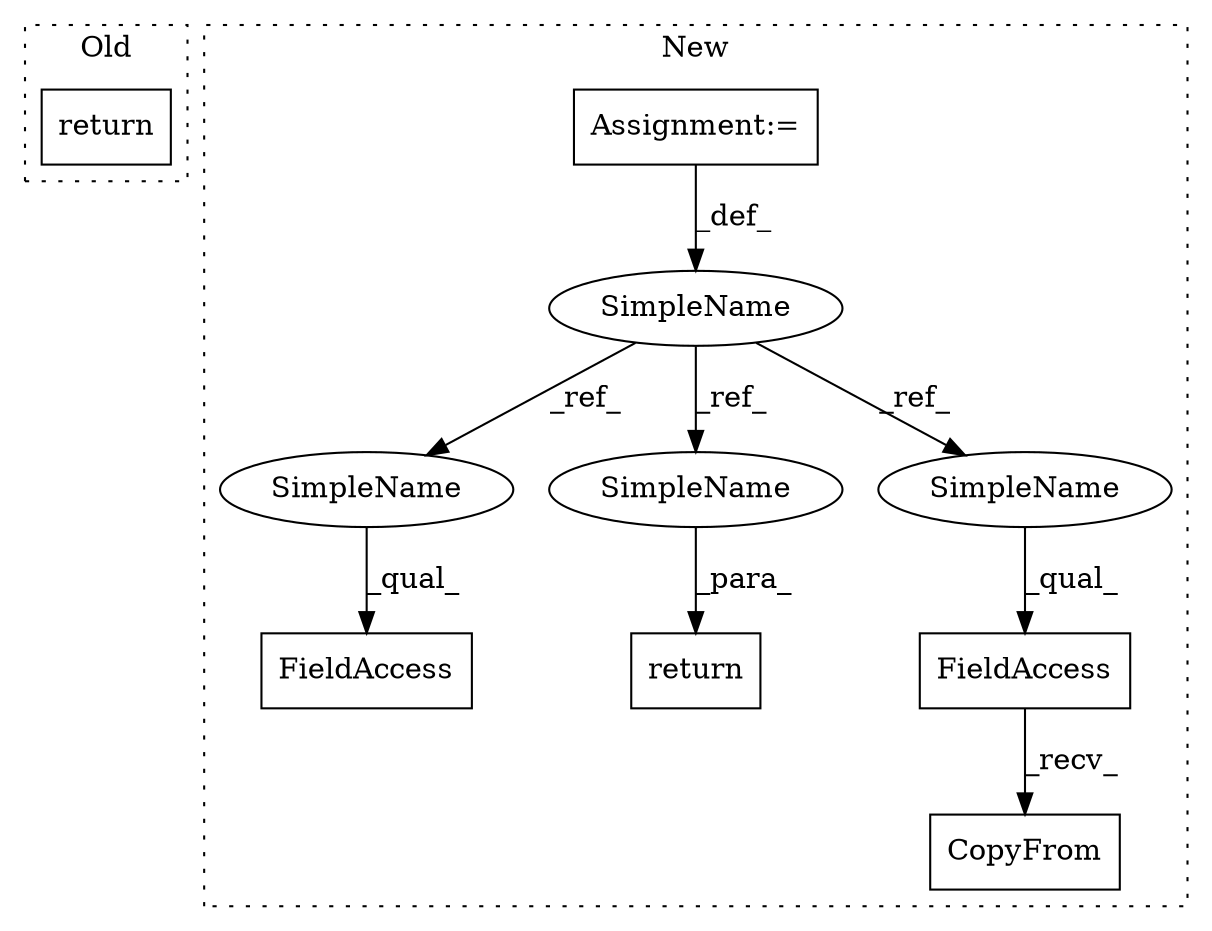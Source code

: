 digraph G {
subgraph cluster0 {
1 [label="return" a="41" s="2349" l="7" shape="box"];
label = "Old";
style="dotted";
}
subgraph cluster1 {
2 [label="CopyFrom" a="32" s="2672,2700" l="9,1" shape="box"];
3 [label="Assignment:=" a="7" s="2375" l="1" shape="box"];
4 [label="FieldAccess" a="22" s="2416" l="14" shape="box"];
5 [label="SimpleName" a="42" s="2367" l="8" shape="ellipse"];
6 [label="return" a="41" s="2707" l="7" shape="box"];
7 [label="FieldAccess" a="22" s="2660" l="11" shape="box"];
8 [label="SimpleName" a="42" s="2416" l="8" shape="ellipse"];
9 [label="SimpleName" a="42" s="2714" l="8" shape="ellipse"];
10 [label="SimpleName" a="42" s="2660" l="8" shape="ellipse"];
label = "New";
style="dotted";
}
3 -> 5 [label="_def_"];
5 -> 9 [label="_ref_"];
5 -> 8 [label="_ref_"];
5 -> 10 [label="_ref_"];
7 -> 2 [label="_recv_"];
8 -> 4 [label="_qual_"];
9 -> 6 [label="_para_"];
10 -> 7 [label="_qual_"];
}